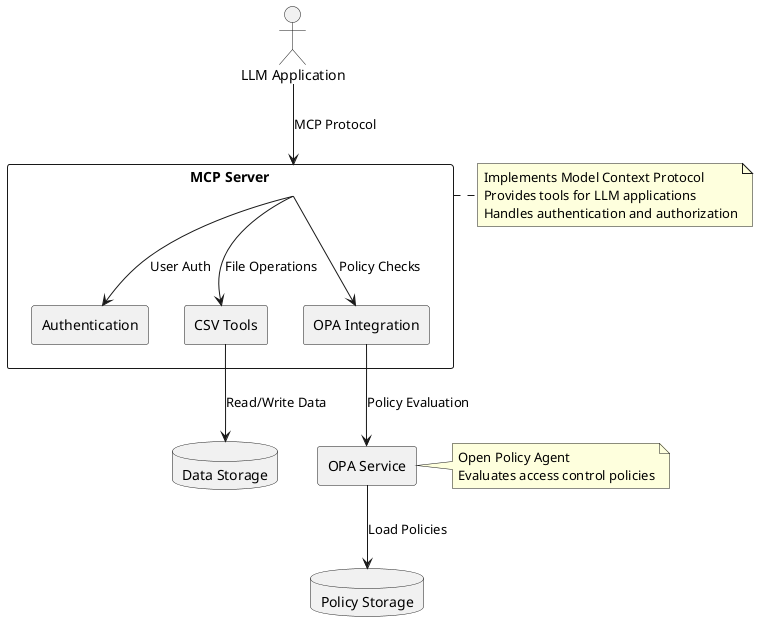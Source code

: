 @startuml
skinparam componentStyle rectangle
skinparam shadowing false

' Define components
actor "LLM Application" as llm
rectangle "MCP Server" as mcp_server {
  rectangle "Authentication" as auth
  rectangle "CSV Tools" as csv_tools
  rectangle "OPA Integration" as opa_integration
}
rectangle "OPA Service" as opa
database "Data Storage" as storage
database "Policy Storage" as policies

' Define relationships
llm --> mcp_server : MCP Protocol
mcp_server --> auth : User Auth
mcp_server --> csv_tools : File Operations
mcp_server --> opa_integration : Policy Checks
opa_integration --> opa : Policy Evaluation
opa --> policies : Load Policies
csv_tools --> storage : Read/Write Data

note right of mcp_server
  Implements Model Context Protocol
  Provides tools for LLM applications
  Handles authentication and authorization
end note

note right of opa
  Open Policy Agent
  Evaluates access control policies
end note

@enduml